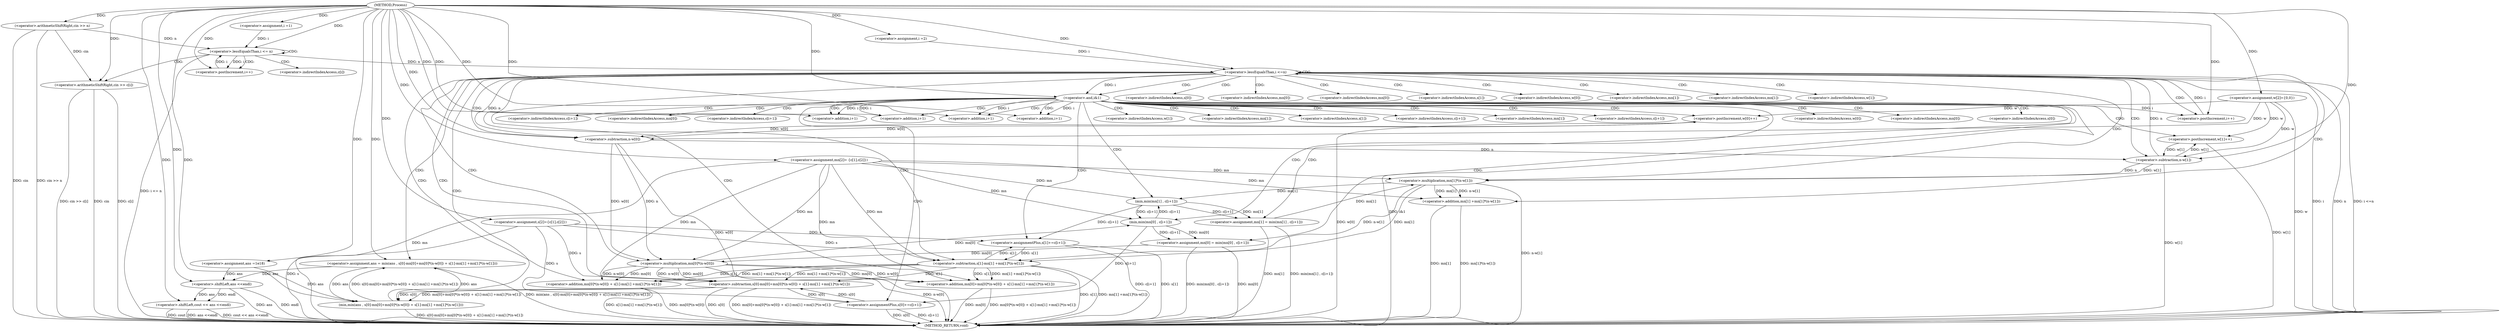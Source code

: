 digraph "Process" {  
"1000357" [label = "(METHOD,Process)" ]
"1000506" [label = "(METHOD_RETURN,void)" ]
"1000360" [label = "(<operator>.arithmeticShiftRight,cin >> n)" ]
"1000380" [label = "(<operator>.assignment,ans =1e18)" ]
"1000384" [label = "(<operator>.assignment,w[2]={0,0})" ]
"1000387" [label = "(<operator>.assignment,s[2]={c[1],c[2]})" ]
"1000390" [label = "(<operator>.assignment,mn[2]= {c[1],c[2]})" ]
"1000501" [label = "(<operator>.shiftLeft,cout << ans <<endl)" ]
"1000366" [label = "(<operator>.assignment,i =1)" ]
"1000369" [label = "(<operator>.lessEqualsThan,i <= n)" ]
"1000372" [label = "(<operator>.postIncrement,i++)" ]
"1000374" [label = "(<operator>.arithmeticShiftRight,cin >> c[i])" ]
"1000394" [label = "(<operator>.assignment,i =2)" ]
"1000397" [label = "(<operator>.lessEqualsThan,i <=n)" ]
"1000400" [label = "(<operator>.postIncrement,i++)" ]
"1000403" [label = "(<operator>.assignment,ans = min(ans , s[0]-mn[0]+mn[0]*(n-w[0]) + s[1]-mn[1] +mn[1]*(n-w[1])))" ]
"1000503" [label = "(<operator>.shiftLeft,ans <<endl)" ]
"1000443" [label = "(<operator>.and,i&1)" ]
"1000405" [label = "(min,min(ans , s[0]-mn[0]+mn[0]*(n-w[0]) + s[1]-mn[1] +mn[1]*(n-w[1])))" ]
"1000447" [label = "(<operator>.postIncrement,w[1]++)" ]
"1000451" [label = "(<operator>.assignment,mn[1] = min(mn[1] , c[i+1]))" ]
"1000464" [label = "(<operator>.assignmentPlus,s[1]+=c[i+1])" ]
"1000407" [label = "(<operator>.subtraction,s[0]-mn[0]+mn[0]*(n-w[0]) + s[1]-mn[1] +mn[1]*(n-w[1]))" ]
"1000475" [label = "(<operator>.postIncrement,w[0]++)" ]
"1000479" [label = "(<operator>.assignment,mn[0] = min(mn[0] , c[i+1]))" ]
"1000492" [label = "(<operator>.assignmentPlus,s[0]+=c[i+1])" ]
"1000411" [label = "(<operator>.addition,mn[0]+mn[0]*(n-w[0]) + s[1]-mn[1] +mn[1]*(n-w[1]))" ]
"1000455" [label = "(min,min(mn[1] , c[i+1]))" ]
"1000415" [label = "(<operator>.addition,mn[0]*(n-w[0]) + s[1]-mn[1] +mn[1]*(n-w[1]))" ]
"1000470" [label = "(<operator>.addition,i+1)" ]
"1000483" [label = "(min,min(mn[0] , c[i+1]))" ]
"1000416" [label = "(<operator>.multiplication,mn[0]*(n-w[0]))" ]
"1000425" [label = "(<operator>.subtraction,s[1]-mn[1] +mn[1]*(n-w[1]))" ]
"1000461" [label = "(<operator>.addition,i+1)" ]
"1000498" [label = "(<operator>.addition,i+1)" ]
"1000420" [label = "(<operator>.subtraction,n-w[0])" ]
"1000429" [label = "(<operator>.addition,mn[1] +mn[1]*(n-w[1]))" ]
"1000489" [label = "(<operator>.addition,i+1)" ]
"1000433" [label = "(<operator>.multiplication,mn[1]*(n-w[1]))" ]
"1000437" [label = "(<operator>.subtraction,n-w[1])" ]
"1000376" [label = "(<operator>.indirectIndexAccess,c[i])" ]
"1000408" [label = "(<operator>.indirectIndexAccess,s[0])" ]
"1000448" [label = "(<operator>.indirectIndexAccess,w[1])" ]
"1000452" [label = "(<operator>.indirectIndexAccess,mn[1])" ]
"1000465" [label = "(<operator>.indirectIndexAccess,s[1])" ]
"1000468" [label = "(<operator>.indirectIndexAccess,c[i+1])" ]
"1000412" [label = "(<operator>.indirectIndexAccess,mn[0])" ]
"1000456" [label = "(<operator>.indirectIndexAccess,mn[1])" ]
"1000459" [label = "(<operator>.indirectIndexAccess,c[i+1])" ]
"1000476" [label = "(<operator>.indirectIndexAccess,w[0])" ]
"1000480" [label = "(<operator>.indirectIndexAccess,mn[0])" ]
"1000493" [label = "(<operator>.indirectIndexAccess,s[0])" ]
"1000496" [label = "(<operator>.indirectIndexAccess,c[i+1])" ]
"1000484" [label = "(<operator>.indirectIndexAccess,mn[0])" ]
"1000487" [label = "(<operator>.indirectIndexAccess,c[i+1])" ]
"1000417" [label = "(<operator>.indirectIndexAccess,mn[0])" ]
"1000426" [label = "(<operator>.indirectIndexAccess,s[1])" ]
"1000422" [label = "(<operator>.indirectIndexAccess,w[0])" ]
"1000430" [label = "(<operator>.indirectIndexAccess,mn[1])" ]
"1000434" [label = "(<operator>.indirectIndexAccess,mn[1])" ]
"1000439" [label = "(<operator>.indirectIndexAccess,w[1])" ]
  "1000360" -> "1000506"  [ label = "DDG: cin"] 
  "1000360" -> "1000506"  [ label = "DDG: cin >> n"] 
  "1000369" -> "1000506"  [ label = "DDG: i <= n"] 
  "1000384" -> "1000506"  [ label = "DDG: w"] 
  "1000387" -> "1000506"  [ label = "DDG: s"] 
  "1000390" -> "1000506"  [ label = "DDG: mn"] 
  "1000397" -> "1000506"  [ label = "DDG: i"] 
  "1000397" -> "1000506"  [ label = "DDG: n"] 
  "1000397" -> "1000506"  [ label = "DDG: i <=n"] 
  "1000503" -> "1000506"  [ label = "DDG: ans"] 
  "1000501" -> "1000506"  [ label = "DDG: ans <<endl"] 
  "1000501" -> "1000506"  [ label = "DDG: cout << ans <<endl"] 
  "1000407" -> "1000506"  [ label = "DDG: s[0]"] 
  "1000411" -> "1000506"  [ label = "DDG: mn[0]"] 
  "1000420" -> "1000506"  [ label = "DDG: w[0]"] 
  "1000416" -> "1000506"  [ label = "DDG: n-w[0]"] 
  "1000415" -> "1000506"  [ label = "DDG: mn[0]*(n-w[0])"] 
  "1000425" -> "1000506"  [ label = "DDG: s[1]"] 
  "1000429" -> "1000506"  [ label = "DDG: mn[1]"] 
  "1000437" -> "1000506"  [ label = "DDG: w[1]"] 
  "1000433" -> "1000506"  [ label = "DDG: n-w[1]"] 
  "1000429" -> "1000506"  [ label = "DDG: mn[1]*(n-w[1])"] 
  "1000425" -> "1000506"  [ label = "DDG: mn[1] +mn[1]*(n-w[1])"] 
  "1000415" -> "1000506"  [ label = "DDG: s[1]-mn[1] +mn[1]*(n-w[1])"] 
  "1000411" -> "1000506"  [ label = "DDG: mn[0]*(n-w[0]) + s[1]-mn[1] +mn[1]*(n-w[1])"] 
  "1000407" -> "1000506"  [ label = "DDG: mn[0]+mn[0]*(n-w[0]) + s[1]-mn[1] +mn[1]*(n-w[1])"] 
  "1000405" -> "1000506"  [ label = "DDG: s[0]-mn[0]+mn[0]*(n-w[0]) + s[1]-mn[1] +mn[1]*(n-w[1])"] 
  "1000403" -> "1000506"  [ label = "DDG: min(ans , s[0]-mn[0]+mn[0]*(n-w[0]) + s[1]-mn[1] +mn[1]*(n-w[1]))"] 
  "1000443" -> "1000506"  [ label = "DDG: i&1"] 
  "1000475" -> "1000506"  [ label = "DDG: w[0]"] 
  "1000479" -> "1000506"  [ label = "DDG: mn[0]"] 
  "1000479" -> "1000506"  [ label = "DDG: min(mn[0] , c[i+1])"] 
  "1000492" -> "1000506"  [ label = "DDG: s[0]"] 
  "1000492" -> "1000506"  [ label = "DDG: c[i+1]"] 
  "1000447" -> "1000506"  [ label = "DDG: w[1]"] 
  "1000451" -> "1000506"  [ label = "DDG: mn[1]"] 
  "1000451" -> "1000506"  [ label = "DDG: min(mn[1] , c[i+1])"] 
  "1000464" -> "1000506"  [ label = "DDG: s[1]"] 
  "1000464" -> "1000506"  [ label = "DDG: c[i+1]"] 
  "1000374" -> "1000506"  [ label = "DDG: cin"] 
  "1000374" -> "1000506"  [ label = "DDG: c[i]"] 
  "1000374" -> "1000506"  [ label = "DDG: cin >> c[i]"] 
  "1000503" -> "1000506"  [ label = "DDG: endl"] 
  "1000501" -> "1000506"  [ label = "DDG: cout"] 
  "1000357" -> "1000380"  [ label = "DDG: "] 
  "1000357" -> "1000360"  [ label = "DDG: "] 
  "1000357" -> "1000366"  [ label = "DDG: "] 
  "1000357" -> "1000384"  [ label = "DDG: "] 
  "1000357" -> "1000387"  [ label = "DDG: "] 
  "1000357" -> "1000390"  [ label = "DDG: "] 
  "1000357" -> "1000394"  [ label = "DDG: "] 
  "1000357" -> "1000501"  [ label = "DDG: "] 
  "1000503" -> "1000501"  [ label = "DDG: ans"] 
  "1000503" -> "1000501"  [ label = "DDG: endl"] 
  "1000366" -> "1000369"  [ label = "DDG: i"] 
  "1000372" -> "1000369"  [ label = "DDG: i"] 
  "1000357" -> "1000369"  [ label = "DDG: "] 
  "1000360" -> "1000369"  [ label = "DDG: n"] 
  "1000369" -> "1000372"  [ label = "DDG: i"] 
  "1000357" -> "1000372"  [ label = "DDG: "] 
  "1000360" -> "1000374"  [ label = "DDG: cin"] 
  "1000357" -> "1000374"  [ label = "DDG: "] 
  "1000394" -> "1000397"  [ label = "DDG: i"] 
  "1000400" -> "1000397"  [ label = "DDG: i"] 
  "1000357" -> "1000397"  [ label = "DDG: "] 
  "1000369" -> "1000397"  [ label = "DDG: n"] 
  "1000437" -> "1000397"  [ label = "DDG: n"] 
  "1000357" -> "1000400"  [ label = "DDG: "] 
  "1000443" -> "1000400"  [ label = "DDG: i"] 
  "1000405" -> "1000403"  [ label = "DDG: s[0]-mn[0]+mn[0]*(n-w[0]) + s[1]-mn[1] +mn[1]*(n-w[1])"] 
  "1000405" -> "1000403"  [ label = "DDG: ans"] 
  "1000380" -> "1000503"  [ label = "DDG: ans"] 
  "1000403" -> "1000503"  [ label = "DDG: ans"] 
  "1000357" -> "1000503"  [ label = "DDG: "] 
  "1000357" -> "1000403"  [ label = "DDG: "] 
  "1000380" -> "1000405"  [ label = "DDG: ans"] 
  "1000403" -> "1000405"  [ label = "DDG: ans"] 
  "1000357" -> "1000405"  [ label = "DDG: "] 
  "1000407" -> "1000405"  [ label = "DDG: s[0]"] 
  "1000407" -> "1000405"  [ label = "DDG: mn[0]+mn[0]*(n-w[0]) + s[1]-mn[1] +mn[1]*(n-w[1])"] 
  "1000397" -> "1000443"  [ label = "DDG: i"] 
  "1000357" -> "1000443"  [ label = "DDG: "] 
  "1000455" -> "1000451"  [ label = "DDG: c[i+1]"] 
  "1000455" -> "1000451"  [ label = "DDG: mn[1]"] 
  "1000455" -> "1000464"  [ label = "DDG: c[i+1]"] 
  "1000387" -> "1000407"  [ label = "DDG: s"] 
  "1000492" -> "1000407"  [ label = "DDG: s[0]"] 
  "1000416" -> "1000407"  [ label = "DDG: mn[0]"] 
  "1000416" -> "1000407"  [ label = "DDG: n-w[0]"] 
  "1000425" -> "1000407"  [ label = "DDG: s[1]"] 
  "1000425" -> "1000407"  [ label = "DDG: mn[1] +mn[1]*(n-w[1])"] 
  "1000390" -> "1000407"  [ label = "DDG: mn"] 
  "1000384" -> "1000447"  [ label = "DDG: w"] 
  "1000437" -> "1000447"  [ label = "DDG: w[1]"] 
  "1000387" -> "1000464"  [ label = "DDG: s"] 
  "1000425" -> "1000464"  [ label = "DDG: s[1]"] 
  "1000483" -> "1000479"  [ label = "DDG: mn[0]"] 
  "1000483" -> "1000479"  [ label = "DDG: c[i+1]"] 
  "1000483" -> "1000492"  [ label = "DDG: c[i+1]"] 
  "1000390" -> "1000411"  [ label = "DDG: mn"] 
  "1000416" -> "1000411"  [ label = "DDG: mn[0]"] 
  "1000416" -> "1000411"  [ label = "DDG: n-w[0]"] 
  "1000425" -> "1000411"  [ label = "DDG: s[1]"] 
  "1000425" -> "1000411"  [ label = "DDG: mn[1] +mn[1]*(n-w[1])"] 
  "1000390" -> "1000455"  [ label = "DDG: mn"] 
  "1000433" -> "1000455"  [ label = "DDG: mn[1]"] 
  "1000483" -> "1000455"  [ label = "DDG: c[i+1]"] 
  "1000384" -> "1000475"  [ label = "DDG: w"] 
  "1000420" -> "1000475"  [ label = "DDG: w[0]"] 
  "1000387" -> "1000492"  [ label = "DDG: s"] 
  "1000407" -> "1000492"  [ label = "DDG: s[0]"] 
  "1000416" -> "1000415"  [ label = "DDG: mn[0]"] 
  "1000416" -> "1000415"  [ label = "DDG: n-w[0]"] 
  "1000425" -> "1000415"  [ label = "DDG: s[1]"] 
  "1000425" -> "1000415"  [ label = "DDG: mn[1] +mn[1]*(n-w[1])"] 
  "1000357" -> "1000470"  [ label = "DDG: "] 
  "1000443" -> "1000470"  [ label = "DDG: i"] 
  "1000390" -> "1000483"  [ label = "DDG: mn"] 
  "1000416" -> "1000483"  [ label = "DDG: mn[0]"] 
  "1000455" -> "1000483"  [ label = "DDG: c[i+1]"] 
  "1000390" -> "1000416"  [ label = "DDG: mn"] 
  "1000479" -> "1000416"  [ label = "DDG: mn[0]"] 
  "1000420" -> "1000416"  [ label = "DDG: w[0]"] 
  "1000420" -> "1000416"  [ label = "DDG: n"] 
  "1000387" -> "1000425"  [ label = "DDG: s"] 
  "1000464" -> "1000425"  [ label = "DDG: s[1]"] 
  "1000390" -> "1000425"  [ label = "DDG: mn"] 
  "1000433" -> "1000425"  [ label = "DDG: mn[1]"] 
  "1000433" -> "1000425"  [ label = "DDG: n-w[1]"] 
  "1000443" -> "1000461"  [ label = "DDG: i"] 
  "1000357" -> "1000461"  [ label = "DDG: "] 
  "1000357" -> "1000498"  [ label = "DDG: "] 
  "1000443" -> "1000498"  [ label = "DDG: i"] 
  "1000397" -> "1000420"  [ label = "DDG: n"] 
  "1000357" -> "1000420"  [ label = "DDG: "] 
  "1000384" -> "1000420"  [ label = "DDG: w"] 
  "1000475" -> "1000420"  [ label = "DDG: w[0]"] 
  "1000390" -> "1000429"  [ label = "DDG: mn"] 
  "1000433" -> "1000429"  [ label = "DDG: mn[1]"] 
  "1000433" -> "1000429"  [ label = "DDG: n-w[1]"] 
  "1000443" -> "1000489"  [ label = "DDG: i"] 
  "1000357" -> "1000489"  [ label = "DDG: "] 
  "1000390" -> "1000433"  [ label = "DDG: mn"] 
  "1000451" -> "1000433"  [ label = "DDG: mn[1]"] 
  "1000437" -> "1000433"  [ label = "DDG: w[1]"] 
  "1000437" -> "1000433"  [ label = "DDG: n"] 
  "1000420" -> "1000437"  [ label = "DDG: n"] 
  "1000357" -> "1000437"  [ label = "DDG: "] 
  "1000384" -> "1000437"  [ label = "DDG: w"] 
  "1000447" -> "1000437"  [ label = "DDG: w[1]"] 
  "1000369" -> "1000376"  [ label = "CDG: "] 
  "1000369" -> "1000374"  [ label = "CDG: "] 
  "1000369" -> "1000372"  [ label = "CDG: "] 
  "1000369" -> "1000369"  [ label = "CDG: "] 
  "1000397" -> "1000426"  [ label = "CDG: "] 
  "1000397" -> "1000443"  [ label = "CDG: "] 
  "1000397" -> "1000415"  [ label = "CDG: "] 
  "1000397" -> "1000439"  [ label = "CDG: "] 
  "1000397" -> "1000430"  [ label = "CDG: "] 
  "1000397" -> "1000407"  [ label = "CDG: "] 
  "1000397" -> "1000405"  [ label = "CDG: "] 
  "1000397" -> "1000420"  [ label = "CDG: "] 
  "1000397" -> "1000412"  [ label = "CDG: "] 
  "1000397" -> "1000408"  [ label = "CDG: "] 
  "1000397" -> "1000433"  [ label = "CDG: "] 
  "1000397" -> "1000397"  [ label = "CDG: "] 
  "1000397" -> "1000417"  [ label = "CDG: "] 
  "1000397" -> "1000400"  [ label = "CDG: "] 
  "1000397" -> "1000403"  [ label = "CDG: "] 
  "1000397" -> "1000422"  [ label = "CDG: "] 
  "1000397" -> "1000429"  [ label = "CDG: "] 
  "1000397" -> "1000437"  [ label = "CDG: "] 
  "1000397" -> "1000425"  [ label = "CDG: "] 
  "1000397" -> "1000434"  [ label = "CDG: "] 
  "1000397" -> "1000411"  [ label = "CDG: "] 
  "1000397" -> "1000416"  [ label = "CDG: "] 
  "1000443" -> "1000483"  [ label = "CDG: "] 
  "1000443" -> "1000465"  [ label = "CDG: "] 
  "1000443" -> "1000456"  [ label = "CDG: "] 
  "1000443" -> "1000464"  [ label = "CDG: "] 
  "1000443" -> "1000479"  [ label = "CDG: "] 
  "1000443" -> "1000447"  [ label = "CDG: "] 
  "1000443" -> "1000448"  [ label = "CDG: "] 
  "1000443" -> "1000498"  [ label = "CDG: "] 
  "1000443" -> "1000451"  [ label = "CDG: "] 
  "1000443" -> "1000492"  [ label = "CDG: "] 
  "1000443" -> "1000476"  [ label = "CDG: "] 
  "1000443" -> "1000470"  [ label = "CDG: "] 
  "1000443" -> "1000480"  [ label = "CDG: "] 
  "1000443" -> "1000461"  [ label = "CDG: "] 
  "1000443" -> "1000496"  [ label = "CDG: "] 
  "1000443" -> "1000459"  [ label = "CDG: "] 
  "1000443" -> "1000493"  [ label = "CDG: "] 
  "1000443" -> "1000452"  [ label = "CDG: "] 
  "1000443" -> "1000487"  [ label = "CDG: "] 
  "1000443" -> "1000484"  [ label = "CDG: "] 
  "1000443" -> "1000455"  [ label = "CDG: "] 
  "1000443" -> "1000468"  [ label = "CDG: "] 
  "1000443" -> "1000475"  [ label = "CDG: "] 
  "1000443" -> "1000489"  [ label = "CDG: "] 
}
